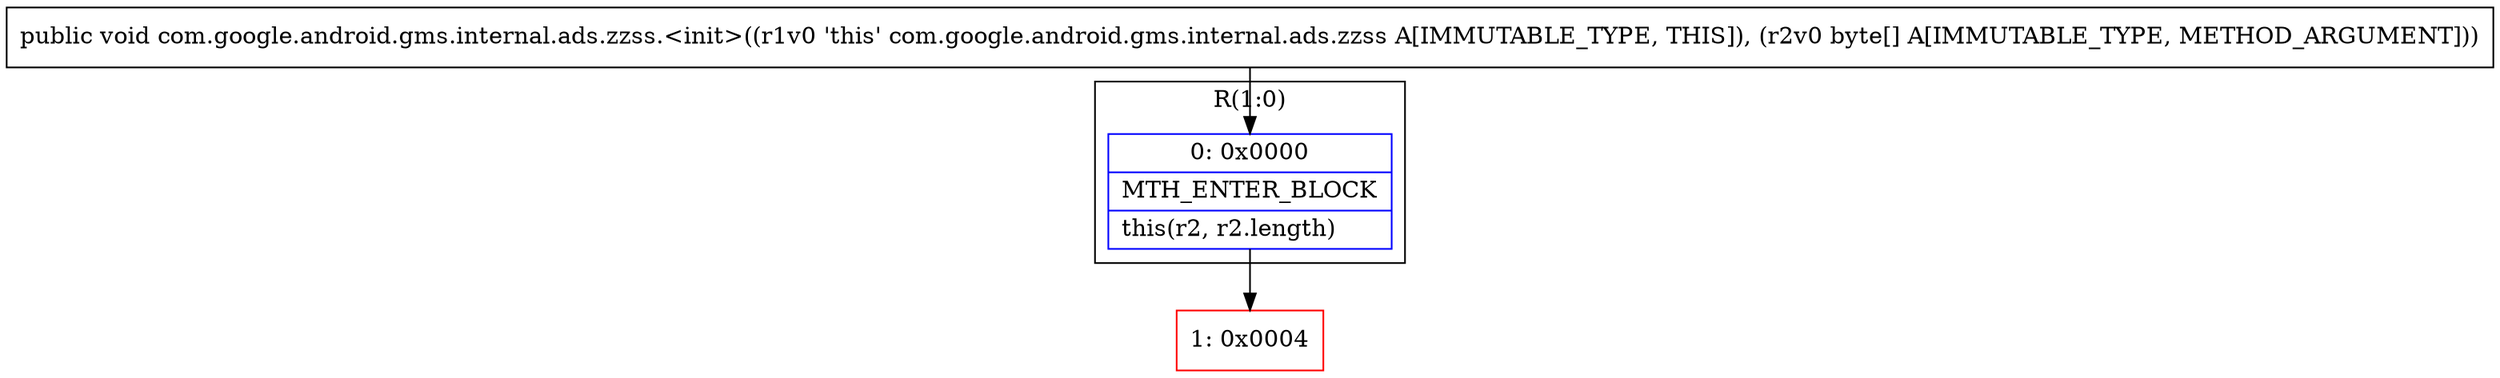 digraph "CFG forcom.google.android.gms.internal.ads.zzss.\<init\>([B)V" {
subgraph cluster_Region_1070131293 {
label = "R(1:0)";
node [shape=record,color=blue];
Node_0 [shape=record,label="{0\:\ 0x0000|MTH_ENTER_BLOCK\l|this(r2, r2.length)\l}"];
}
Node_1 [shape=record,color=red,label="{1\:\ 0x0004}"];
MethodNode[shape=record,label="{public void com.google.android.gms.internal.ads.zzss.\<init\>((r1v0 'this' com.google.android.gms.internal.ads.zzss A[IMMUTABLE_TYPE, THIS]), (r2v0 byte[] A[IMMUTABLE_TYPE, METHOD_ARGUMENT])) }"];
MethodNode -> Node_0;
Node_0 -> Node_1;
}

